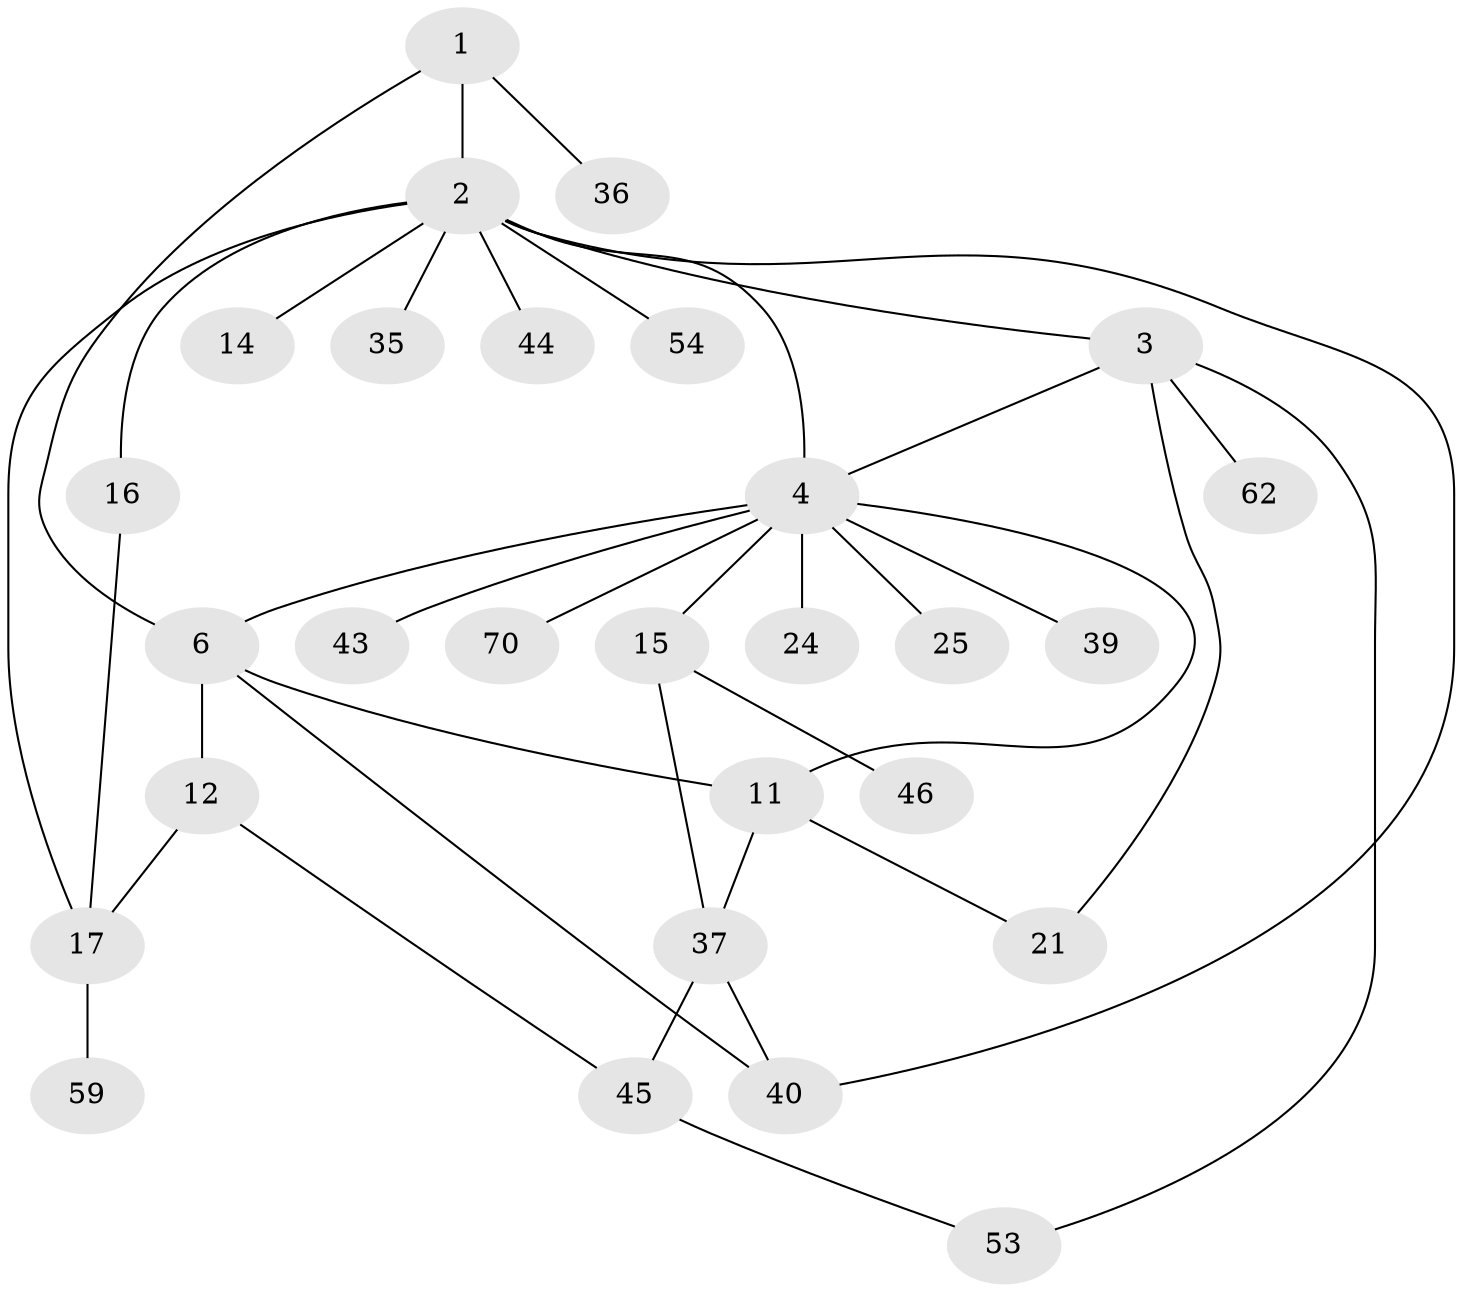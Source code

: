 // original degree distribution, {3: 0.1267605633802817, 10: 0.014084507042253521, 5: 0.056338028169014086, 4: 0.1267605633802817, 6: 0.014084507042253521, 2: 0.2535211267605634, 1: 0.4084507042253521}
// Generated by graph-tools (version 1.1) at 2025/16/03/04/25 18:16:57]
// undirected, 28 vertices, 38 edges
graph export_dot {
graph [start="1"]
  node [color=gray90,style=filled];
  1;
  2;
  3 [super="+13"];
  4 [super="+9+5+30+27"];
  6 [super="+28+38"];
  11 [super="+20"];
  12 [super="+18"];
  14 [super="+26+31"];
  15;
  16;
  17 [super="+19"];
  21 [super="+23+65"];
  24;
  25 [super="+58"];
  35;
  36;
  37 [super="+57+42"];
  39 [super="+50"];
  40 [super="+49+48"];
  43;
  44;
  45 [super="+51+55"];
  46;
  53 [super="+66"];
  54;
  59 [super="+64"];
  62;
  70;
  1 -- 2;
  1 -- 6;
  1 -- 36;
  2 -- 3;
  2 -- 4;
  2 -- 14;
  2 -- 16;
  2 -- 35;
  2 -- 40;
  2 -- 44;
  2 -- 54;
  2 -- 17;
  3 -- 21;
  3 -- 62;
  3 -- 53;
  3 -- 4;
  4 -- 15;
  4 -- 6;
  4 -- 39;
  4 -- 70;
  4 -- 43;
  4 -- 11;
  4 -- 24;
  4 -- 25 [weight=2];
  6 -- 11;
  6 -- 12;
  6 -- 40;
  11 -- 37;
  11 -- 21;
  12 -- 17;
  12 -- 45;
  15 -- 46;
  15 -- 37;
  16 -- 17;
  17 -- 59;
  37 -- 40;
  37 -- 45;
  45 -- 53;
}
